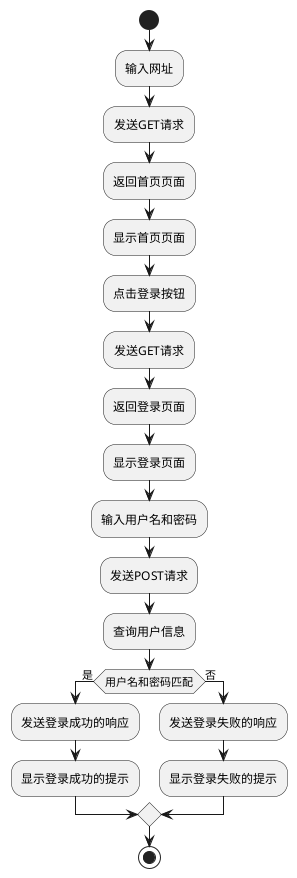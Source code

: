 @startuml
start
:输入网址;
:发送GET请求;
:返回首页页面;
:显示首页页面;
:点击登录按钮;
:发送GET请求;
:返回登录页面;
:显示登录页面;
:输入用户名和密码;
:发送POST请求;
:查询用户信息;
if (用户名和密码匹配) then (是)
  :发送登录成功的响应;
  :显示登录成功的提示;
else (否)
  :发送登录失败的响应;
  :显示登录失败的提示;
endif
stop
@enduml
